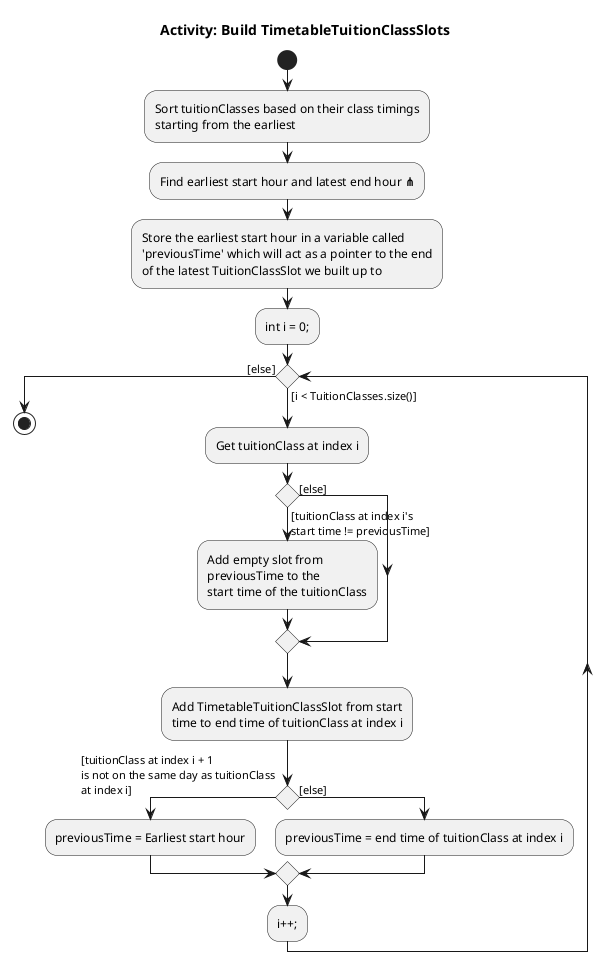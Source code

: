 @startuml
title: Activity: Build TimetableTuitionClassSlots
start
:Sort tuitionClasses based on their class timings\nstarting from the earliest;
:Find earliest start hour and latest end hour **<U+22D4>**;
:Store the earliest start hour in a variable called\n'previousTime' which will act as a pointer to the end\nof the latest TuitionClassSlot we built up to;
:int i = 0;;
'Since the beta syntax does not support placing the condition outside the
'diamond we place it as the true branch instead.
while () is ([i < TuitionClasses.size()])
:Get tuitionClass at index i;
    if () then ([tuitionClass at index i's\nstart time != previousTime])
        :Add empty slot from\npreviousTime to the\nstart time of the tuitionClass;


    else ([else])
    endif

    :Add TimetableTuitionClassSlot from start\ntime to end time of tuitionClass at index i;
    if () then ([tuitionClass at index i + 1\nis not on the same day as tuitionClass\nat index i])
        :previousTime = Earliest start hour;

    else ([else])
        :previousTime = end time of tuitionClass at index i;
    endif
:i++;;

endwhile ([else])




stop
@enduml
